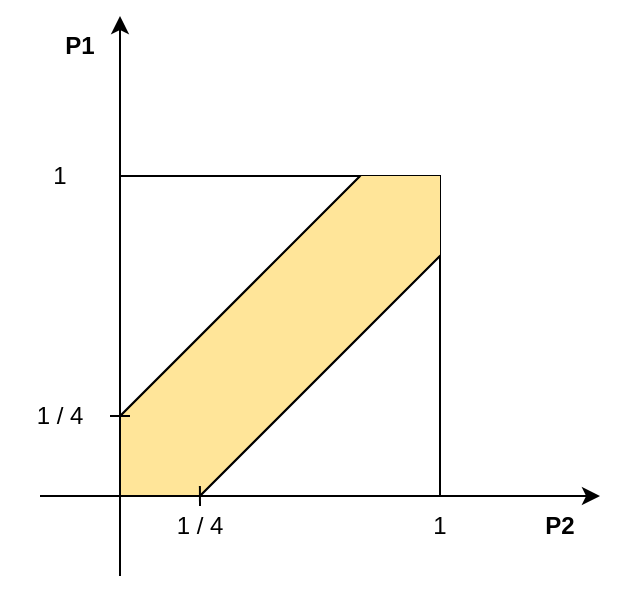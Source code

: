 <mxfile version="16.5.1" type="device"><diagram id="6gJLeIRqcKNIyKTSoes9" name="Page-1"><mxGraphModel dx="1422" dy="873" grid="1" gridSize="10" guides="1" tooltips="1" connect="1" arrows="1" fold="1" page="1" pageScale="1" pageWidth="1169" pageHeight="827" math="0" shadow="0"><root><mxCell id="0"/><mxCell id="1" parent="0"/><mxCell id="_P8m5zxoi-5tYUYIugOW-3" value="" style="whiteSpace=wrap;html=1;aspect=fixed;fillColor=none;" parent="1" vertex="1"><mxGeometry x="280" y="200" width="160" height="160" as="geometry"/></mxCell><mxCell id="_P8m5zxoi-5tYUYIugOW-19" value="" style="whiteSpace=wrap;html=1;aspect=fixed;fillColor=#FFE599;strokeColor=none;" parent="1" vertex="1"><mxGeometry x="280" y="200" width="160" height="160" as="geometry"/></mxCell><mxCell id="_P8m5zxoi-5tYUYIugOW-1" value="" style="endArrow=classic;html=1;rounded=0;" parent="1" edge="1"><mxGeometry width="50" height="50" relative="1" as="geometry"><mxPoint x="280" y="400" as="sourcePoint"/><mxPoint x="280" y="120" as="targetPoint"/></mxGeometry></mxCell><mxCell id="_P8m5zxoi-5tYUYIugOW-2" value="" style="endArrow=classic;html=1;rounded=0;" parent="1" edge="1"><mxGeometry width="50" height="50" relative="1" as="geometry"><mxPoint x="240" y="360" as="sourcePoint"/><mxPoint x="520" y="360" as="targetPoint"/></mxGeometry></mxCell><mxCell id="_P8m5zxoi-5tYUYIugOW-4" value="1" style="text;html=1;strokeColor=none;fillColor=none;align=center;verticalAlign=middle;whiteSpace=wrap;rounded=0;" parent="1" vertex="1"><mxGeometry x="410" y="360" width="60" height="30" as="geometry"/></mxCell><mxCell id="_P8m5zxoi-5tYUYIugOW-5" value="1" style="text;html=1;strokeColor=none;fillColor=none;align=center;verticalAlign=middle;whiteSpace=wrap;rounded=0;" parent="1" vertex="1"><mxGeometry x="220" y="185" width="60" height="30" as="geometry"/></mxCell><mxCell id="_P8m5zxoi-5tYUYIugOW-6" value="1 / 4" style="text;html=1;strokeColor=none;fillColor=none;align=center;verticalAlign=middle;whiteSpace=wrap;rounded=0;" parent="1" vertex="1"><mxGeometry x="220" y="305" width="60" height="30" as="geometry"/></mxCell><mxCell id="_P8m5zxoi-5tYUYIugOW-7" value="1 / 4" style="text;html=1;strokeColor=none;fillColor=none;align=center;verticalAlign=middle;whiteSpace=wrap;rounded=0;" parent="1" vertex="1"><mxGeometry x="290" y="360" width="60" height="30" as="geometry"/></mxCell><mxCell id="_P8m5zxoi-5tYUYIugOW-8" value="" style="endArrow=none;html=1;rounded=0;" parent="1" edge="1"><mxGeometry width="50" height="50" relative="1" as="geometry"><mxPoint x="320" y="365" as="sourcePoint"/><mxPoint x="319.95" y="355" as="targetPoint"/></mxGeometry></mxCell><mxCell id="_P8m5zxoi-5tYUYIugOW-9" value="" style="endArrow=none;html=1;rounded=0;" parent="1" edge="1"><mxGeometry width="50" height="50" relative="1" as="geometry"><mxPoint x="275" y="320" as="sourcePoint"/><mxPoint x="285" y="320" as="targetPoint"/></mxGeometry></mxCell><mxCell id="_P8m5zxoi-5tYUYIugOW-11" value="" style="endArrow=none;html=1;rounded=0;entryX=0.75;entryY=0;entryDx=0;entryDy=0;" parent="1" target="_P8m5zxoi-5tYUYIugOW-3" edge="1"><mxGeometry width="50" height="50" relative="1" as="geometry"><mxPoint x="280" y="320" as="sourcePoint"/><mxPoint x="390" y="280" as="targetPoint"/></mxGeometry></mxCell><mxCell id="_P8m5zxoi-5tYUYIugOW-12" value="" style="endArrow=none;html=1;rounded=0;entryX=0.75;entryY=0;entryDx=0;entryDy=0;" parent="1" edge="1"><mxGeometry width="50" height="50" relative="1" as="geometry"><mxPoint x="320" y="360.0" as="sourcePoint"/><mxPoint x="440" y="240" as="targetPoint"/></mxGeometry></mxCell><mxCell id="_P8m5zxoi-5tYUYIugOW-33" value="" style="verticalLabelPosition=bottom;verticalAlign=top;html=1;shape=mxgraph.basic.orthogonal_triangle;fillColor=default;rotation=90;" parent="1" vertex="1"><mxGeometry x="280" y="200" width="120" height="120" as="geometry"/></mxCell><mxCell id="_P8m5zxoi-5tYUYIugOW-34" value="" style="verticalLabelPosition=bottom;verticalAlign=top;html=1;shape=mxgraph.basic.orthogonal_triangle;fillColor=default;rotation=-180;direction=south;" parent="1" vertex="1"><mxGeometry x="320" y="240" width="120" height="120" as="geometry"/></mxCell><mxCell id="_P8m5zxoi-5tYUYIugOW-35" value="P1" style="text;html=1;strokeColor=none;fillColor=none;align=center;verticalAlign=middle;whiteSpace=wrap;rounded=0;fontStyle=1" parent="1" vertex="1"><mxGeometry x="240" y="120" width="40" height="30" as="geometry"/></mxCell><mxCell id="_P8m5zxoi-5tYUYIugOW-36" value="P2" style="text;html=1;strokeColor=none;fillColor=none;align=center;verticalAlign=middle;whiteSpace=wrap;rounded=0;fontStyle=1" parent="1" vertex="1"><mxGeometry x="480" y="360" width="40" height="30" as="geometry"/></mxCell></root></mxGraphModel></diagram></mxfile>